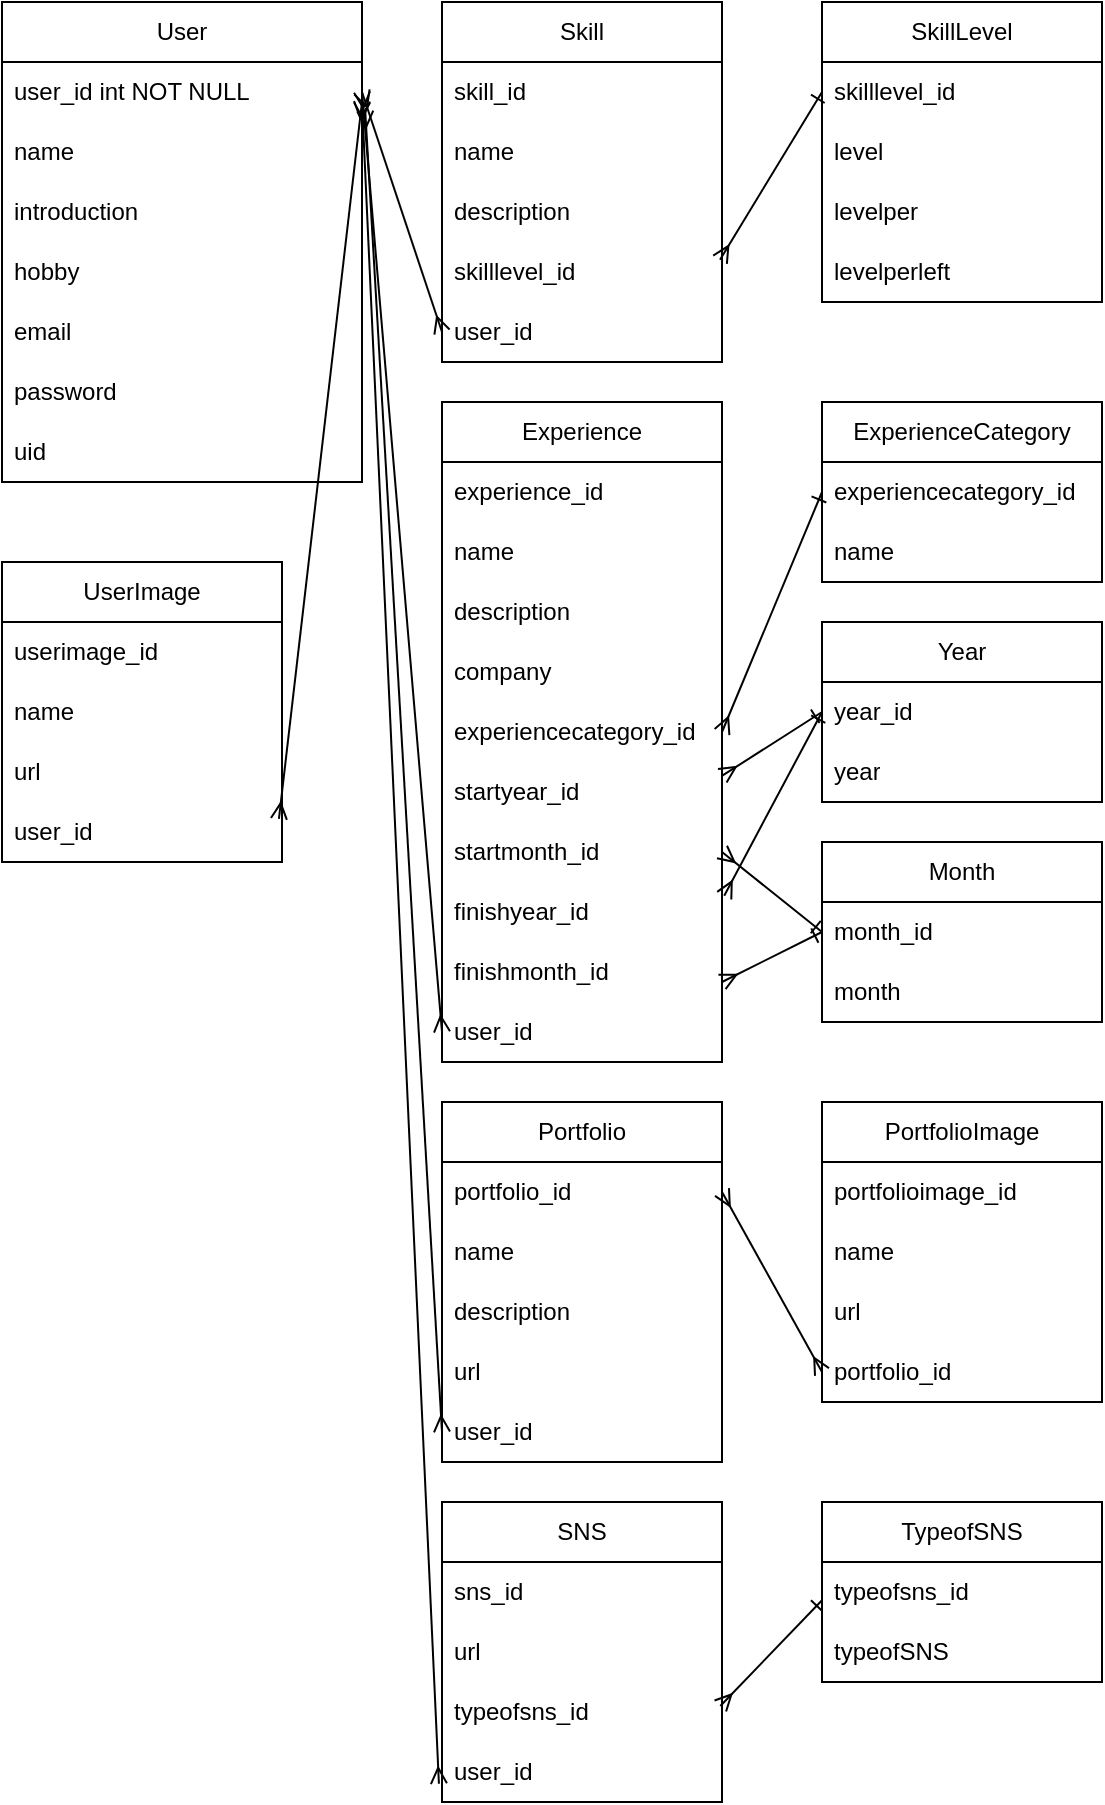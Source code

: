 <mxfile>
    <diagram name="ページ1" id="R1575HPMNCsz06RyrhBl">
        <mxGraphModel dx="971" dy="1651" grid="1" gridSize="10" guides="1" tooltips="1" connect="1" arrows="1" fold="1" page="1" pageScale="1" pageWidth="827" pageHeight="1169" math="0" shadow="0">
            <root>
                <mxCell id="0"/>
                <mxCell id="1" parent="0"/>
                <mxCell id="--4eJYLysJ4AlUCOaG3x-1" value="User" style="swimlane;fontStyle=0;childLayout=stackLayout;horizontal=1;startSize=30;horizontalStack=0;resizeParent=1;resizeParentMax=0;resizeLast=0;collapsible=1;marginBottom=0;whiteSpace=wrap;html=1;" parent="1" vertex="1">
                    <mxGeometry x="40" y="-1120" width="180" height="240" as="geometry">
                        <mxRectangle x="140" y="-1120" width="70" height="30" as="alternateBounds"/>
                    </mxGeometry>
                </mxCell>
                <mxCell id="--4eJYLysJ4AlUCOaG3x-2" value="user_id int NOT NULL" style="text;strokeColor=none;fillColor=none;align=left;verticalAlign=middle;spacingLeft=4;spacingRight=4;overflow=hidden;points=[[0,0.5],[1,0.5]];portConstraint=eastwest;rotatable=0;whiteSpace=wrap;html=1;" parent="--4eJYLysJ4AlUCOaG3x-1" vertex="1">
                    <mxGeometry y="30" width="180" height="30" as="geometry"/>
                </mxCell>
                <mxCell id="--4eJYLysJ4AlUCOaG3x-3" value="name" style="text;strokeColor=none;fillColor=none;align=left;verticalAlign=middle;spacingLeft=4;spacingRight=4;overflow=hidden;points=[[0,0.5],[1,0.5]];portConstraint=eastwest;rotatable=0;whiteSpace=wrap;html=1;" parent="--4eJYLysJ4AlUCOaG3x-1" vertex="1">
                    <mxGeometry y="60" width="180" height="30" as="geometry"/>
                </mxCell>
                <mxCell id="27" value="introduction" style="text;strokeColor=none;fillColor=none;align=left;verticalAlign=middle;spacingLeft=4;spacingRight=4;overflow=hidden;points=[[0,0.5],[1,0.5]];portConstraint=eastwest;rotatable=0;whiteSpace=wrap;html=1;" parent="--4eJYLysJ4AlUCOaG3x-1" vertex="1">
                    <mxGeometry y="90" width="180" height="30" as="geometry"/>
                </mxCell>
                <mxCell id="33" value="hobby" style="text;strokeColor=none;fillColor=none;align=left;verticalAlign=middle;spacingLeft=4;spacingRight=4;overflow=hidden;points=[[0,0.5],[1,0.5]];portConstraint=eastwest;rotatable=0;whiteSpace=wrap;html=1;" parent="--4eJYLysJ4AlUCOaG3x-1" vertex="1">
                    <mxGeometry y="120" width="180" height="30" as="geometry"/>
                </mxCell>
                <mxCell id="75" value="email" style="text;strokeColor=none;fillColor=none;align=left;verticalAlign=middle;spacingLeft=4;spacingRight=4;overflow=hidden;points=[[0,0.5],[1,0.5]];portConstraint=eastwest;rotatable=0;whiteSpace=wrap;html=1;" vertex="1" parent="--4eJYLysJ4AlUCOaG3x-1">
                    <mxGeometry y="150" width="180" height="30" as="geometry"/>
                </mxCell>
                <mxCell id="74" value="password" style="text;strokeColor=none;fillColor=none;align=left;verticalAlign=middle;spacingLeft=4;spacingRight=4;overflow=hidden;points=[[0,0.5],[1,0.5]];portConstraint=eastwest;rotatable=0;whiteSpace=wrap;html=1;" vertex="1" parent="--4eJYLysJ4AlUCOaG3x-1">
                    <mxGeometry y="180" width="180" height="30" as="geometry"/>
                </mxCell>
                <mxCell id="76" value="uid" style="text;strokeColor=none;fillColor=none;align=left;verticalAlign=middle;spacingLeft=4;spacingRight=4;overflow=hidden;points=[[0,0.5],[1,0.5]];portConstraint=eastwest;rotatable=0;whiteSpace=wrap;html=1;" vertex="1" parent="--4eJYLysJ4AlUCOaG3x-1">
                    <mxGeometry y="210" width="180" height="30" as="geometry"/>
                </mxCell>
                <mxCell id="--4eJYLysJ4AlUCOaG3x-5" value="Experience" style="swimlane;fontStyle=0;childLayout=stackLayout;horizontal=1;startSize=30;horizontalStack=0;resizeParent=1;resizeParentMax=0;resizeLast=0;collapsible=1;marginBottom=0;whiteSpace=wrap;html=1;" parent="1" vertex="1">
                    <mxGeometry x="260" y="-920" width="140" height="330" as="geometry"/>
                </mxCell>
                <mxCell id="57" value="experience_id" style="text;strokeColor=none;fillColor=none;align=left;verticalAlign=middle;spacingLeft=4;spacingRight=4;overflow=hidden;points=[[0,0.5],[1,0.5]];portConstraint=eastwest;rotatable=0;whiteSpace=wrap;html=1;" parent="--4eJYLysJ4AlUCOaG3x-5" vertex="1">
                    <mxGeometry y="30" width="140" height="30" as="geometry"/>
                </mxCell>
                <mxCell id="61" value="name" style="text;strokeColor=none;fillColor=none;align=left;verticalAlign=middle;spacingLeft=4;spacingRight=4;overflow=hidden;points=[[0,0.5],[1,0.5]];portConstraint=eastwest;rotatable=0;whiteSpace=wrap;html=1;" parent="--4eJYLysJ4AlUCOaG3x-5" vertex="1">
                    <mxGeometry y="60" width="140" height="30" as="geometry"/>
                </mxCell>
                <mxCell id="93" value="description" style="text;strokeColor=none;fillColor=none;align=left;verticalAlign=middle;spacingLeft=4;spacingRight=4;overflow=hidden;points=[[0,0.5],[1,0.5]];portConstraint=eastwest;rotatable=0;whiteSpace=wrap;html=1;" vertex="1" parent="--4eJYLysJ4AlUCOaG3x-5">
                    <mxGeometry y="90" width="140" height="30" as="geometry"/>
                </mxCell>
                <mxCell id="92" value="company" style="text;strokeColor=none;fillColor=none;align=left;verticalAlign=middle;spacingLeft=4;spacingRight=4;overflow=hidden;points=[[0,0.5],[1,0.5]];portConstraint=eastwest;rotatable=0;whiteSpace=wrap;html=1;" vertex="1" parent="--4eJYLysJ4AlUCOaG3x-5">
                    <mxGeometry y="120" width="140" height="30" as="geometry"/>
                </mxCell>
                <mxCell id="91" value="experiencecategory_id" style="text;strokeColor=none;fillColor=none;align=left;verticalAlign=middle;spacingLeft=4;spacingRight=4;overflow=hidden;points=[[0,0.5],[1,0.5]];portConstraint=eastwest;rotatable=0;whiteSpace=wrap;html=1;" vertex="1" parent="--4eJYLysJ4AlUCOaG3x-5">
                    <mxGeometry y="150" width="140" height="30" as="geometry"/>
                </mxCell>
                <mxCell id="90" value="startyear_id" style="text;strokeColor=none;fillColor=none;align=left;verticalAlign=middle;spacingLeft=4;spacingRight=4;overflow=hidden;points=[[0,0.5],[1,0.5]];portConstraint=eastwest;rotatable=0;whiteSpace=wrap;html=1;" vertex="1" parent="--4eJYLysJ4AlUCOaG3x-5">
                    <mxGeometry y="180" width="140" height="30" as="geometry"/>
                </mxCell>
                <mxCell id="89" value="startmonth_id" style="text;strokeColor=none;fillColor=none;align=left;verticalAlign=middle;spacingLeft=4;spacingRight=4;overflow=hidden;points=[[0,0.5],[1,0.5]];portConstraint=eastwest;rotatable=0;whiteSpace=wrap;html=1;" vertex="1" parent="--4eJYLysJ4AlUCOaG3x-5">
                    <mxGeometry y="210" width="140" height="30" as="geometry"/>
                </mxCell>
                <mxCell id="88" value="finishyear_id" style="text;strokeColor=none;fillColor=none;align=left;verticalAlign=middle;spacingLeft=4;spacingRight=4;overflow=hidden;points=[[0,0.5],[1,0.5]];portConstraint=eastwest;rotatable=0;whiteSpace=wrap;html=1;" vertex="1" parent="--4eJYLysJ4AlUCOaG3x-5">
                    <mxGeometry y="240" width="140" height="30" as="geometry"/>
                </mxCell>
                <mxCell id="87" value="finishmonth_id" style="text;strokeColor=none;fillColor=none;align=left;verticalAlign=middle;spacingLeft=4;spacingRight=4;overflow=hidden;points=[[0,0.5],[1,0.5]];portConstraint=eastwest;rotatable=0;whiteSpace=wrap;html=1;" vertex="1" parent="--4eJYLysJ4AlUCOaG3x-5">
                    <mxGeometry y="270" width="140" height="30" as="geometry"/>
                </mxCell>
                <mxCell id="86" value="user_id" style="text;strokeColor=none;fillColor=none;align=left;verticalAlign=middle;spacingLeft=4;spacingRight=4;overflow=hidden;points=[[0,0.5],[1,0.5]];portConstraint=eastwest;rotatable=0;whiteSpace=wrap;html=1;" vertex="1" parent="--4eJYLysJ4AlUCOaG3x-5">
                    <mxGeometry y="300" width="140" height="30" as="geometry"/>
                </mxCell>
                <mxCell id="5" value="SNS" style="swimlane;fontStyle=0;childLayout=stackLayout;horizontal=1;startSize=30;horizontalStack=0;resizeParent=1;resizeParentMax=0;resizeLast=0;collapsible=1;marginBottom=0;whiteSpace=wrap;html=1;" parent="1" vertex="1">
                    <mxGeometry x="260" y="-370" width="140" height="150" as="geometry"/>
                </mxCell>
                <mxCell id="64" value="sns_id" style="text;html=1;align=left;verticalAlign=middle;resizable=0;points=[];autosize=1;strokeColor=none;fillColor=none;spacingLeft=4;" parent="5" vertex="1">
                    <mxGeometry y="30" width="140" height="30" as="geometry"/>
                </mxCell>
                <mxCell id="63" value="url" style="text;html=1;align=left;verticalAlign=middle;resizable=0;points=[];autosize=1;strokeColor=none;fillColor=none;spacingLeft=4;" parent="5" vertex="1">
                    <mxGeometry y="60" width="140" height="30" as="geometry"/>
                </mxCell>
                <mxCell id="68" value="typeofsns_id" style="text;html=1;align=left;verticalAlign=middle;resizable=0;points=[];autosize=1;strokeColor=none;fillColor=none;spacingLeft=4;" parent="5" vertex="1">
                    <mxGeometry y="90" width="140" height="30" as="geometry"/>
                </mxCell>
                <mxCell id="144" value="user_id" style="text;html=1;align=left;verticalAlign=middle;resizable=0;points=[];autosize=1;strokeColor=none;fillColor=none;spacingLeft=4;" vertex="1" parent="5">
                    <mxGeometry y="120" width="140" height="30" as="geometry"/>
                </mxCell>
                <mxCell id="29" value="Skill" style="swimlane;fontStyle=0;childLayout=stackLayout;horizontal=1;startSize=30;horizontalStack=0;resizeParent=1;resizeParentMax=0;resizeLast=0;collapsible=1;marginBottom=0;whiteSpace=wrap;html=1;" parent="1" vertex="1">
                    <mxGeometry x="260" y="-1120" width="140" height="180" as="geometry"/>
                </mxCell>
                <mxCell id="30" value="skill_id" style="text;strokeColor=none;fillColor=none;align=left;verticalAlign=middle;spacingLeft=4;spacingRight=4;overflow=hidden;points=[[0,0.5],[1,0.5]];portConstraint=eastwest;rotatable=0;whiteSpace=wrap;html=1;" parent="29" vertex="1">
                    <mxGeometry y="30" width="140" height="30" as="geometry"/>
                </mxCell>
                <mxCell id="48" value="name" style="text;strokeColor=none;fillColor=none;align=left;verticalAlign=middle;spacingLeft=4;spacingRight=4;overflow=hidden;points=[[0,0.5],[1,0.5]];portConstraint=eastwest;rotatable=0;whiteSpace=wrap;html=1;" parent="29" vertex="1">
                    <mxGeometry y="60" width="140" height="30" as="geometry"/>
                </mxCell>
                <mxCell id="60" value="description" style="text;strokeColor=none;fillColor=none;align=left;verticalAlign=middle;spacingLeft=4;spacingRight=4;overflow=hidden;points=[[0,0.5],[1,0.5]];portConstraint=eastwest;rotatable=0;whiteSpace=wrap;html=1;" parent="29" vertex="1">
                    <mxGeometry y="90" width="140" height="30" as="geometry"/>
                </mxCell>
                <mxCell id="67" value="skilllevel_id" style="text;strokeColor=none;fillColor=none;align=left;verticalAlign=middle;spacingLeft=4;spacingRight=4;overflow=hidden;points=[[0,0.5],[1,0.5]];portConstraint=eastwest;rotatable=0;whiteSpace=wrap;html=1;" parent="29" vertex="1">
                    <mxGeometry y="120" width="140" height="30" as="geometry"/>
                </mxCell>
                <mxCell id="78" value="user_id" style="text;strokeColor=none;fillColor=none;align=left;verticalAlign=middle;spacingLeft=4;spacingRight=4;overflow=hidden;points=[[0,0.5],[1,0.5]];portConstraint=eastwest;rotatable=0;whiteSpace=wrap;html=1;" vertex="1" parent="29">
                    <mxGeometry y="150" width="140" height="30" as="geometry"/>
                </mxCell>
                <mxCell id="42" value="ExperienceCategory" style="swimlane;fontStyle=0;childLayout=stackLayout;horizontal=1;startSize=30;horizontalStack=0;resizeParent=1;resizeParentMax=0;resizeLast=0;collapsible=1;marginBottom=0;whiteSpace=wrap;html=1;" parent="1" vertex="1">
                    <mxGeometry x="450" y="-920" width="140" height="90" as="geometry"/>
                </mxCell>
                <mxCell id="43" value="experiencecategory_id" style="text;strokeColor=none;fillColor=none;align=left;verticalAlign=middle;spacingLeft=4;spacingRight=4;overflow=hidden;points=[[0,0.5],[1,0.5]];portConstraint=eastwest;rotatable=0;whiteSpace=wrap;html=1;" parent="42" vertex="1">
                    <mxGeometry y="30" width="140" height="30" as="geometry"/>
                </mxCell>
                <mxCell id="50" value="name" style="text;strokeColor=none;fillColor=none;align=left;verticalAlign=middle;spacingLeft=4;spacingRight=4;overflow=hidden;points=[[0,0.5],[1,0.5]];portConstraint=eastwest;rotatable=0;whiteSpace=wrap;html=1;" parent="42" vertex="1">
                    <mxGeometry y="60" width="140" height="30" as="geometry"/>
                </mxCell>
                <mxCell id="51" style="edgeStyle=none;html=1;exitX=1;exitY=0.5;exitDx=0;exitDy=0;entryX=0;entryY=0.5;entryDx=0;entryDy=0;endArrow=ERmany;endFill=0;startArrow=ERmany;startFill=0;" parent="1" source="--4eJYLysJ4AlUCOaG3x-2" target="78" edge="1">
                    <mxGeometry relative="1" as="geometry"/>
                </mxCell>
                <mxCell id="52" style="edgeStyle=none;html=1;exitX=1;exitY=0.5;exitDx=0;exitDy=0;endArrow=ERmany;endFill=0;entryX=0;entryY=0.5;entryDx=0;entryDy=0;startArrow=ERmany;startFill=0;" parent="1" source="--4eJYLysJ4AlUCOaG3x-2" target="86" edge="1">
                    <mxGeometry relative="1" as="geometry">
                        <mxPoint x="260" y="-845" as="targetPoint"/>
                    </mxGeometry>
                </mxCell>
                <mxCell id="95" value="Portfolio" style="swimlane;fontStyle=0;childLayout=stackLayout;horizontal=1;startSize=30;horizontalStack=0;resizeParent=1;resizeParentMax=0;resizeLast=0;collapsible=1;marginBottom=0;whiteSpace=wrap;html=1;" vertex="1" parent="1">
                    <mxGeometry x="260" y="-570" width="140" height="180" as="geometry"/>
                </mxCell>
                <mxCell id="96" value="portfolio_id" style="text;strokeColor=none;fillColor=none;align=left;verticalAlign=middle;spacingLeft=4;spacingRight=4;overflow=hidden;points=[[0,0.5],[1,0.5]];portConstraint=eastwest;rotatable=0;whiteSpace=wrap;html=1;" vertex="1" parent="95">
                    <mxGeometry y="30" width="140" height="30" as="geometry"/>
                </mxCell>
                <mxCell id="97" value="name" style="text;strokeColor=none;fillColor=none;align=left;verticalAlign=middle;spacingLeft=4;spacingRight=4;overflow=hidden;points=[[0,0.5],[1,0.5]];portConstraint=eastwest;rotatable=0;whiteSpace=wrap;html=1;" vertex="1" parent="95">
                    <mxGeometry y="60" width="140" height="30" as="geometry"/>
                </mxCell>
                <mxCell id="98" value="description" style="text;strokeColor=none;fillColor=none;align=left;verticalAlign=middle;spacingLeft=4;spacingRight=4;overflow=hidden;points=[[0,0.5],[1,0.5]];portConstraint=eastwest;rotatable=0;whiteSpace=wrap;html=1;" vertex="1" parent="95">
                    <mxGeometry y="90" width="140" height="30" as="geometry"/>
                </mxCell>
                <mxCell id="99" value="url" style="text;strokeColor=none;fillColor=none;align=left;verticalAlign=middle;spacingLeft=4;spacingRight=4;overflow=hidden;points=[[0,0.5],[1,0.5]];portConstraint=eastwest;rotatable=0;whiteSpace=wrap;html=1;" vertex="1" parent="95">
                    <mxGeometry y="120" width="140" height="30" as="geometry"/>
                </mxCell>
                <mxCell id="122" value="user_id" style="text;strokeColor=none;fillColor=none;align=left;verticalAlign=middle;spacingLeft=4;spacingRight=4;overflow=hidden;points=[[0,0.5],[1,0.5]];portConstraint=eastwest;rotatable=0;whiteSpace=wrap;html=1;" vertex="1" parent="95">
                    <mxGeometry y="150" width="140" height="30" as="geometry"/>
                </mxCell>
                <mxCell id="100" value="Year" style="swimlane;fontStyle=0;childLayout=stackLayout;horizontal=1;startSize=30;horizontalStack=0;resizeParent=1;resizeParentMax=0;resizeLast=0;collapsible=1;marginBottom=0;whiteSpace=wrap;html=1;" vertex="1" parent="1">
                    <mxGeometry x="450" y="-810" width="140" height="90" as="geometry"/>
                </mxCell>
                <mxCell id="101" value="year_id" style="text;strokeColor=none;fillColor=none;align=left;verticalAlign=middle;spacingLeft=4;spacingRight=4;overflow=hidden;points=[[0,0.5],[1,0.5]];portConstraint=eastwest;rotatable=0;whiteSpace=wrap;html=1;" vertex="1" parent="100">
                    <mxGeometry y="30" width="140" height="30" as="geometry"/>
                </mxCell>
                <mxCell id="102" value="year" style="text;strokeColor=none;fillColor=none;align=left;verticalAlign=middle;spacingLeft=4;spacingRight=4;overflow=hidden;points=[[0,0.5],[1,0.5]];portConstraint=eastwest;rotatable=0;whiteSpace=wrap;html=1;" vertex="1" parent="100">
                    <mxGeometry y="60" width="140" height="30" as="geometry"/>
                </mxCell>
                <mxCell id="103" value="Month" style="swimlane;fontStyle=0;childLayout=stackLayout;horizontal=1;startSize=30;horizontalStack=0;resizeParent=1;resizeParentMax=0;resizeLast=0;collapsible=1;marginBottom=0;whiteSpace=wrap;html=1;" vertex="1" parent="1">
                    <mxGeometry x="450" y="-700" width="140" height="90" as="geometry"/>
                </mxCell>
                <mxCell id="104" value="month_id" style="text;strokeColor=none;fillColor=none;align=left;verticalAlign=middle;spacingLeft=4;spacingRight=4;overflow=hidden;points=[[0,0.5],[1,0.5]];portConstraint=eastwest;rotatable=0;whiteSpace=wrap;html=1;" vertex="1" parent="103">
                    <mxGeometry y="30" width="140" height="30" as="geometry"/>
                </mxCell>
                <mxCell id="105" value="month" style="text;strokeColor=none;fillColor=none;align=left;verticalAlign=middle;spacingLeft=4;spacingRight=4;overflow=hidden;points=[[0,0.5],[1,0.5]];portConstraint=eastwest;rotatable=0;whiteSpace=wrap;html=1;" vertex="1" parent="103">
                    <mxGeometry y="60" width="140" height="30" as="geometry"/>
                </mxCell>
                <mxCell id="106" value="" style="edgeStyle=none;html=1;startArrow=ERone;startFill=0;endArrow=ERmany;endFill=0;entryX=0.993;entryY=0.295;entryDx=0;entryDy=0;entryPerimeter=0;exitX=0;exitY=0.5;exitDx=0;exitDy=0;" edge="1" parent="1" source="139" target="67">
                    <mxGeometry relative="1" as="geometry">
                        <mxPoint x="450" y="-1075" as="sourcePoint"/>
                    </mxGeometry>
                </mxCell>
                <mxCell id="107" value="" style="edgeStyle=none;html=1;startArrow=ERone;startFill=0;endArrow=ERmany;endFill=0;exitX=0;exitY=0.5;exitDx=0;exitDy=0;entryX=1;entryY=0.5;entryDx=0;entryDy=0;" edge="1" parent="1" source="43" target="91">
                    <mxGeometry relative="1" as="geometry"/>
                </mxCell>
                <mxCell id="108" value="" style="edgeStyle=none;html=1;startArrow=ERone;startFill=0;endArrow=ERmany;endFill=0;exitX=0;exitY=0.5;exitDx=0;exitDy=0;entryX=1.001;entryY=0.228;entryDx=0;entryDy=0;entryPerimeter=0;" edge="1" parent="1" source="101" target="90">
                    <mxGeometry relative="1" as="geometry"/>
                </mxCell>
                <mxCell id="110" value="" style="edgeStyle=none;html=1;startArrow=ERone;startFill=0;endArrow=ERmany;endFill=0;entryX=1.008;entryY=0.228;entryDx=0;entryDy=0;entryPerimeter=0;exitX=0;exitY=0.5;exitDx=0;exitDy=0;" edge="1" parent="1" source="101" target="88">
                    <mxGeometry relative="1" as="geometry"/>
                </mxCell>
                <mxCell id="111" value="" style="edgeStyle=none;html=1;startArrow=ERone;startFill=0;endArrow=ERmany;endFill=0;exitX=0;exitY=0.5;exitDx=0;exitDy=0;entryX=1;entryY=0.5;entryDx=0;entryDy=0;" edge="1" parent="1" source="104" target="89">
                    <mxGeometry relative="1" as="geometry"/>
                </mxCell>
                <mxCell id="112" value="" style="edgeStyle=none;html=1;startArrow=ERone;startFill=0;endArrow=ERmany;endFill=0;exitX=0;exitY=0.5;exitDx=0;exitDy=0;" edge="1" parent="1" source="104">
                    <mxGeometry relative="1" as="geometry">
                        <mxPoint x="400" y="-630" as="targetPoint"/>
                    </mxGeometry>
                </mxCell>
                <mxCell id="114" value="PortfolioImage" style="swimlane;fontStyle=0;childLayout=stackLayout;horizontal=1;startSize=30;horizontalStack=0;resizeParent=1;resizeParentMax=0;resizeLast=0;collapsible=1;marginBottom=0;whiteSpace=wrap;html=1;" vertex="1" parent="1">
                    <mxGeometry x="450" y="-570" width="140" height="150" as="geometry"/>
                </mxCell>
                <mxCell id="115" value="portfolioimage_id" style="text;strokeColor=none;fillColor=none;align=left;verticalAlign=middle;spacingLeft=4;spacingRight=4;overflow=hidden;points=[[0,0.5],[1,0.5]];portConstraint=eastwest;rotatable=0;whiteSpace=wrap;html=1;" vertex="1" parent="114">
                    <mxGeometry y="30" width="140" height="30" as="geometry"/>
                </mxCell>
                <mxCell id="116" value="name" style="text;strokeColor=none;fillColor=none;align=left;verticalAlign=middle;spacingLeft=4;spacingRight=4;overflow=hidden;points=[[0,0.5],[1,0.5]];portConstraint=eastwest;rotatable=0;whiteSpace=wrap;html=1;" vertex="1" parent="114">
                    <mxGeometry y="60" width="140" height="30" as="geometry"/>
                </mxCell>
                <mxCell id="117" value="url" style="text;strokeColor=none;fillColor=none;align=left;verticalAlign=middle;spacingLeft=4;spacingRight=4;overflow=hidden;points=[[0,0.5],[1,0.5]];portConstraint=eastwest;rotatable=0;whiteSpace=wrap;html=1;" vertex="1" parent="114">
                    <mxGeometry y="90" width="140" height="30" as="geometry"/>
                </mxCell>
                <mxCell id="118" value="portfolio_id" style="text;strokeColor=none;fillColor=none;align=left;verticalAlign=middle;spacingLeft=4;spacingRight=4;overflow=hidden;points=[[0,0.5],[1,0.5]];portConstraint=eastwest;rotatable=0;whiteSpace=wrap;html=1;" vertex="1" parent="114">
                    <mxGeometry y="120" width="140" height="30" as="geometry"/>
                </mxCell>
                <mxCell id="125" value="" style="edgeStyle=none;html=1;startArrow=ERmany;startFill=0;endArrow=ERmany;endFill=0;exitX=0;exitY=0.5;exitDx=0;exitDy=0;entryX=1.009;entryY=-0.183;entryDx=0;entryDy=0;entryPerimeter=0;" edge="1" parent="1" source="122" target="--4eJYLysJ4AlUCOaG3x-3">
                    <mxGeometry relative="1" as="geometry">
                        <mxPoint x="180" y="-660" as="targetPoint"/>
                    </mxGeometry>
                </mxCell>
                <mxCell id="126" value="" style="edgeStyle=none;html=1;startArrow=ERmany;startFill=0;endArrow=ERmany;endFill=0;exitX=1;exitY=0.5;exitDx=0;exitDy=0;entryX=0;entryY=0.5;entryDx=0;entryDy=0;" edge="1" parent="1" source="96" target="118">
                    <mxGeometry relative="1" as="geometry"/>
                </mxCell>
                <mxCell id="127" value="TypeofSNS" style="swimlane;fontStyle=0;childLayout=stackLayout;horizontal=1;startSize=30;horizontalStack=0;resizeParent=1;resizeParentMax=0;resizeLast=0;collapsible=1;marginBottom=0;whiteSpace=wrap;html=1;" vertex="1" parent="1">
                    <mxGeometry x="450" y="-370" width="140" height="90" as="geometry"/>
                </mxCell>
                <mxCell id="128" value="typeofsns_id" style="text;html=1;align=left;verticalAlign=middle;resizable=0;points=[];autosize=1;strokeColor=none;fillColor=none;spacingLeft=4;" vertex="1" parent="127">
                    <mxGeometry y="30" width="140" height="30" as="geometry"/>
                </mxCell>
                <mxCell id="129" value="typeofSNS" style="text;html=1;align=left;verticalAlign=middle;resizable=0;points=[];autosize=1;strokeColor=none;fillColor=none;spacingLeft=4;" vertex="1" parent="127">
                    <mxGeometry y="60" width="140" height="30" as="geometry"/>
                </mxCell>
                <mxCell id="132" value="" style="edgeStyle=none;html=1;startArrow=ERone;startFill=0;endArrow=ERmany;endFill=0;exitX=0.001;exitY=0.633;exitDx=0;exitDy=0;exitPerimeter=0;entryX=0.994;entryY=0.4;entryDx=0;entryDy=0;entryPerimeter=0;" edge="1" parent="1" source="128" target="68">
                    <mxGeometry relative="1" as="geometry"/>
                </mxCell>
                <mxCell id="133" value="UserImage" style="swimlane;fontStyle=0;childLayout=stackLayout;horizontal=1;startSize=30;horizontalStack=0;resizeParent=1;resizeParentMax=0;resizeLast=0;collapsible=1;marginBottom=0;whiteSpace=wrap;html=1;" vertex="1" parent="1">
                    <mxGeometry x="40" y="-840" width="140" height="150" as="geometry"/>
                </mxCell>
                <mxCell id="134" value="userimage_id" style="text;strokeColor=none;fillColor=none;align=left;verticalAlign=middle;spacingLeft=4;spacingRight=4;overflow=hidden;points=[[0,0.5],[1,0.5]];portConstraint=eastwest;rotatable=0;whiteSpace=wrap;html=1;" vertex="1" parent="133">
                    <mxGeometry y="30" width="140" height="30" as="geometry"/>
                </mxCell>
                <mxCell id="135" value="name" style="text;strokeColor=none;fillColor=none;align=left;verticalAlign=middle;spacingLeft=4;spacingRight=4;overflow=hidden;points=[[0,0.5],[1,0.5]];portConstraint=eastwest;rotatable=0;whiteSpace=wrap;html=1;" vertex="1" parent="133">
                    <mxGeometry y="60" width="140" height="30" as="geometry"/>
                </mxCell>
                <mxCell id="136" value="url" style="text;strokeColor=none;fillColor=none;align=left;verticalAlign=middle;spacingLeft=4;spacingRight=4;overflow=hidden;points=[[0,0.5],[1,0.5]];portConstraint=eastwest;rotatable=0;whiteSpace=wrap;html=1;" vertex="1" parent="133">
                    <mxGeometry y="90" width="140" height="30" as="geometry"/>
                </mxCell>
                <mxCell id="137" value="user_id" style="text;strokeColor=none;fillColor=none;align=left;verticalAlign=middle;spacingLeft=4;spacingRight=4;overflow=hidden;points=[[0,0.5],[1,0.5]];portConstraint=eastwest;rotatable=0;whiteSpace=wrap;html=1;" vertex="1" parent="133">
                    <mxGeometry y="120" width="140" height="30" as="geometry"/>
                </mxCell>
                <mxCell id="138" value="SkillLevel" style="swimlane;fontStyle=0;childLayout=stackLayout;horizontal=1;startSize=30;horizontalStack=0;resizeParent=1;resizeParentMax=0;resizeLast=0;collapsible=1;marginBottom=0;whiteSpace=wrap;html=1;" vertex="1" parent="1">
                    <mxGeometry x="450" y="-1120" width="140" height="150" as="geometry"/>
                </mxCell>
                <mxCell id="139" value="skilllevel_id" style="text;strokeColor=none;fillColor=none;align=left;verticalAlign=middle;spacingLeft=4;spacingRight=4;overflow=hidden;points=[[0,0.5],[1,0.5]];portConstraint=eastwest;rotatable=0;whiteSpace=wrap;html=1;" vertex="1" parent="138">
                    <mxGeometry y="30" width="140" height="30" as="geometry"/>
                </mxCell>
                <mxCell id="140" value="level" style="text;strokeColor=none;fillColor=none;align=left;verticalAlign=middle;spacingLeft=4;spacingRight=4;overflow=hidden;points=[[0,0.5],[1,0.5]];portConstraint=eastwest;rotatable=0;whiteSpace=wrap;html=1;" vertex="1" parent="138">
                    <mxGeometry y="60" width="140" height="30" as="geometry"/>
                </mxCell>
                <mxCell id="141" value="levelper" style="text;strokeColor=none;fillColor=none;align=left;verticalAlign=middle;spacingLeft=4;spacingRight=4;overflow=hidden;points=[[0,0.5],[1,0.5]];portConstraint=eastwest;rotatable=0;whiteSpace=wrap;html=1;" vertex="1" parent="138">
                    <mxGeometry y="90" width="140" height="30" as="geometry"/>
                </mxCell>
                <mxCell id="142" value="levelperleft" style="text;strokeColor=none;fillColor=none;align=left;verticalAlign=middle;spacingLeft=4;spacingRight=4;overflow=hidden;points=[[0,0.5],[1,0.5]];portConstraint=eastwest;rotatable=0;whiteSpace=wrap;html=1;" vertex="1" parent="138">
                    <mxGeometry y="120" width="140" height="30" as="geometry"/>
                </mxCell>
                <mxCell id="147" value="" style="edgeStyle=none;html=1;startArrow=ERmany;startFill=0;endArrow=ERmany;endFill=0;exitX=-0.011;exitY=0.695;exitDx=0;exitDy=0;exitPerimeter=0;" edge="1" parent="1" source="144">
                    <mxGeometry relative="1" as="geometry">
                        <mxPoint x="270" y="-395" as="sourcePoint"/>
                        <mxPoint x="220" y="-1070" as="targetPoint"/>
                    </mxGeometry>
                </mxCell>
                <mxCell id="149" value="" style="edgeStyle=none;html=1;startArrow=ERmany;startFill=0;endArrow=ERmany;endFill=0;exitX=0.989;exitY=0.283;exitDx=0;exitDy=0;exitPerimeter=0;" edge="1" parent="1" source="137">
                    <mxGeometry relative="1" as="geometry">
                        <mxPoint x="220" y="-1070" as="targetPoint"/>
                    </mxGeometry>
                </mxCell>
            </root>
        </mxGraphModel>
    </diagram>
</mxfile>